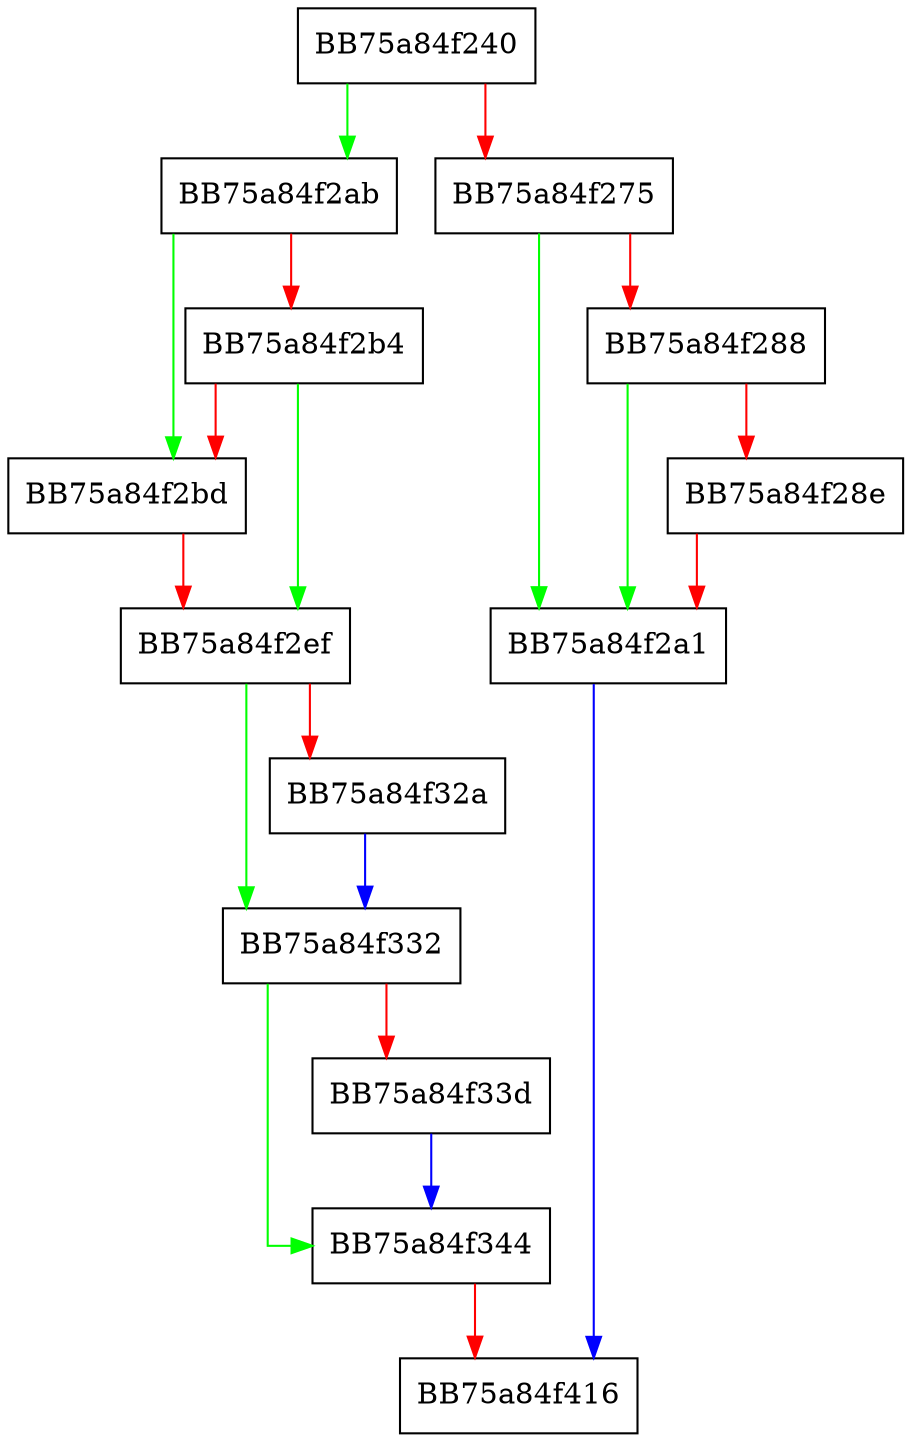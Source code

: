 digraph CreateInternalList {
  node [shape="box"];
  graph [splines=ortho];
  BB75a84f240 -> BB75a84f2ab [color="green"];
  BB75a84f240 -> BB75a84f275 [color="red"];
  BB75a84f275 -> BB75a84f2a1 [color="green"];
  BB75a84f275 -> BB75a84f288 [color="red"];
  BB75a84f288 -> BB75a84f2a1 [color="green"];
  BB75a84f288 -> BB75a84f28e [color="red"];
  BB75a84f28e -> BB75a84f2a1 [color="red"];
  BB75a84f2a1 -> BB75a84f416 [color="blue"];
  BB75a84f2ab -> BB75a84f2bd [color="green"];
  BB75a84f2ab -> BB75a84f2b4 [color="red"];
  BB75a84f2b4 -> BB75a84f2ef [color="green"];
  BB75a84f2b4 -> BB75a84f2bd [color="red"];
  BB75a84f2bd -> BB75a84f2ef [color="red"];
  BB75a84f2ef -> BB75a84f332 [color="green"];
  BB75a84f2ef -> BB75a84f32a [color="red"];
  BB75a84f32a -> BB75a84f332 [color="blue"];
  BB75a84f332 -> BB75a84f344 [color="green"];
  BB75a84f332 -> BB75a84f33d [color="red"];
  BB75a84f33d -> BB75a84f344 [color="blue"];
  BB75a84f344 -> BB75a84f416 [color="red"];
}